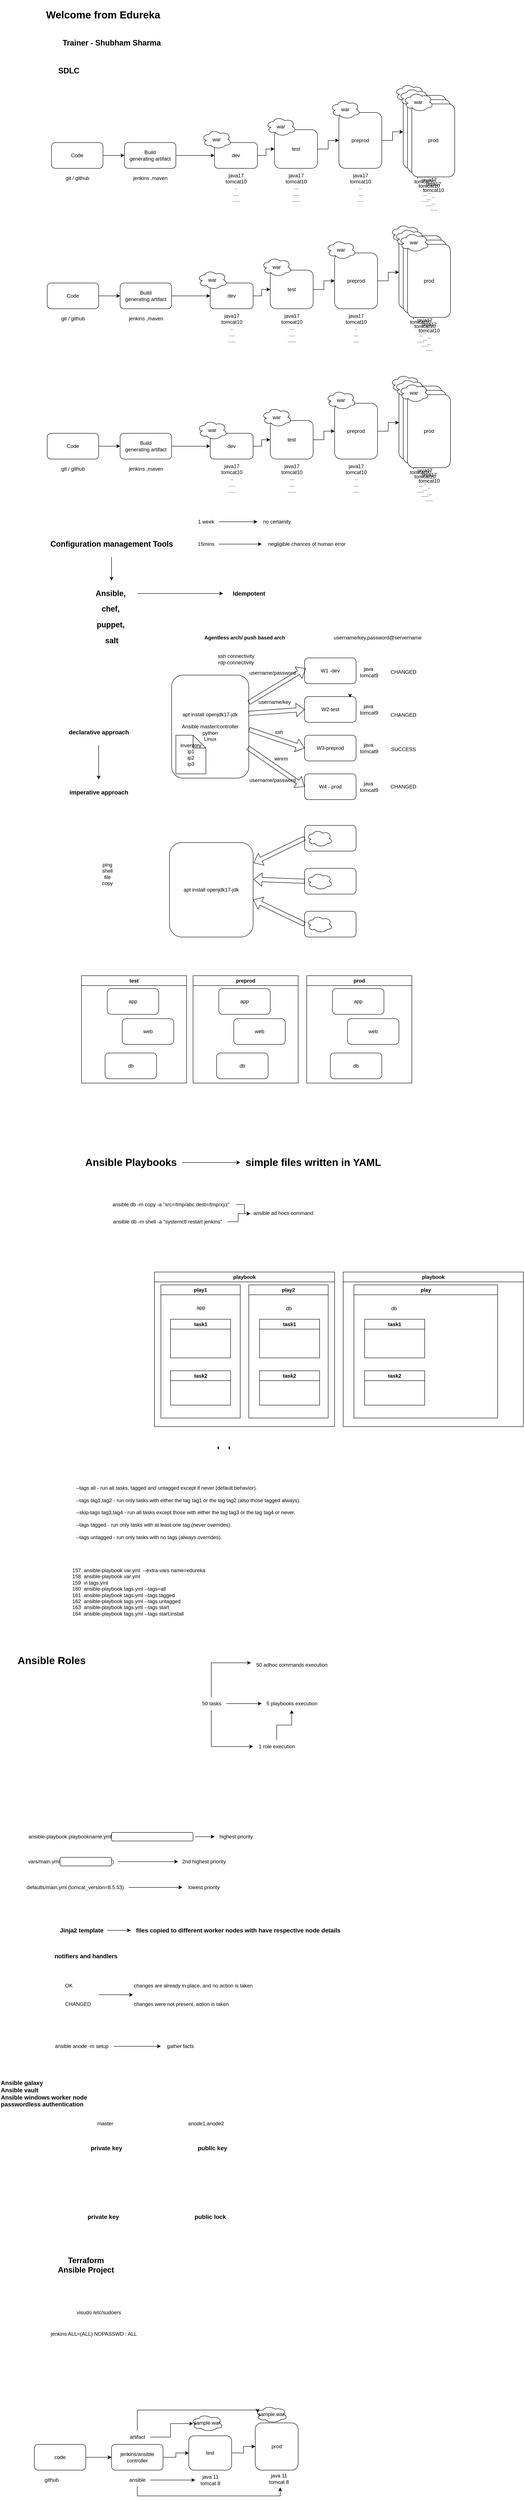 <mxfile version="26.2.13">
  <diagram name="Page-1" id="y9XsOtWs13UTTZJ-zwWK">
    <mxGraphModel dx="1834" dy="452" grid="1" gridSize="10" guides="1" tooltips="1" connect="1" arrows="1" fold="1" page="1" pageScale="1" pageWidth="827" pageHeight="1169" math="0" shadow="0">
      <root>
        <mxCell id="0" />
        <mxCell id="1" parent="0" />
        <mxCell id="G6ZIMP-GL_UlYlGvZ7Le-1" value="&lt;h1&gt;Welcome from Edureka&lt;/h1&gt;" style="text;html=1;align=center;verticalAlign=middle;resizable=0;points=[];autosize=1;strokeColor=none;fillColor=none;" parent="1" vertex="1">
          <mxGeometry x="-45" y="118" width="290" height="70" as="geometry" />
        </mxCell>
        <mxCell id="G6ZIMP-GL_UlYlGvZ7Le-2" value="&lt;h2&gt;Trainer - Shubham Sharma&lt;/h2&gt;" style="text;html=1;align=center;verticalAlign=middle;resizable=0;points=[];autosize=1;strokeColor=none;fillColor=none;" parent="1" vertex="1">
          <mxGeometry x="-5" y="188" width="250" height="60" as="geometry" />
        </mxCell>
        <mxCell id="G6ZIMP-GL_UlYlGvZ7Le-7" value="" style="edgeStyle=orthogonalEdgeStyle;rounded=0;orthogonalLoop=1;jettySize=auto;html=1;" parent="1" source="G6ZIMP-GL_UlYlGvZ7Le-3" target="G6ZIMP-GL_UlYlGvZ7Le-6" edge="1">
          <mxGeometry relative="1" as="geometry" />
        </mxCell>
        <mxCell id="G6ZIMP-GL_UlYlGvZ7Le-3" value="Code" style="rounded=1;whiteSpace=wrap;html=1;" parent="1" vertex="1">
          <mxGeometry x="-20" y="450" width="120" height="60" as="geometry" />
        </mxCell>
        <mxCell id="G6ZIMP-GL_UlYlGvZ7Le-4" value="&lt;h2&gt;SDLC&lt;/h2&gt;" style="text;html=1;align=center;verticalAlign=middle;resizable=0;points=[];autosize=1;strokeColor=none;fillColor=none;" parent="1" vertex="1">
          <mxGeometry x="-15" y="253" width="70" height="60" as="geometry" />
        </mxCell>
        <mxCell id="G6ZIMP-GL_UlYlGvZ7Le-5" value="git / github" style="text;html=1;align=center;verticalAlign=middle;resizable=0;points=[];autosize=1;strokeColor=none;fillColor=none;" parent="1" vertex="1">
          <mxGeometry y="518" width="80" height="30" as="geometry" />
        </mxCell>
        <mxCell id="G6ZIMP-GL_UlYlGvZ7Le-10" value="" style="edgeStyle=orthogonalEdgeStyle;rounded=0;orthogonalLoop=1;jettySize=auto;html=1;" parent="1" source="G6ZIMP-GL_UlYlGvZ7Le-6" target="G6ZIMP-GL_UlYlGvZ7Le-9" edge="1">
          <mxGeometry relative="1" as="geometry" />
        </mxCell>
        <mxCell id="G6ZIMP-GL_UlYlGvZ7Le-6" value="Build&lt;div&gt;generating artifact&lt;/div&gt;" style="rounded=1;whiteSpace=wrap;html=1;" parent="1" vertex="1">
          <mxGeometry x="150" y="450" width="120" height="60" as="geometry" />
        </mxCell>
        <mxCell id="G6ZIMP-GL_UlYlGvZ7Le-8" value="jenkins ,maven" style="text;html=1;align=center;verticalAlign=middle;resizable=0;points=[];autosize=1;strokeColor=none;fillColor=none;" parent="1" vertex="1">
          <mxGeometry x="160" y="518" width="100" height="30" as="geometry" />
        </mxCell>
        <mxCell id="G6ZIMP-GL_UlYlGvZ7Le-12" value="" style="edgeStyle=orthogonalEdgeStyle;rounded=0;orthogonalLoop=1;jettySize=auto;html=1;" parent="1" source="G6ZIMP-GL_UlYlGvZ7Le-9" target="G6ZIMP-GL_UlYlGvZ7Le-11" edge="1">
          <mxGeometry relative="1" as="geometry" />
        </mxCell>
        <mxCell id="G6ZIMP-GL_UlYlGvZ7Le-9" value="dev" style="rounded=1;whiteSpace=wrap;html=1;" parent="1" vertex="1">
          <mxGeometry x="360" y="450" width="100" height="60" as="geometry" />
        </mxCell>
        <mxCell id="G6ZIMP-GL_UlYlGvZ7Le-14" value="" style="edgeStyle=orthogonalEdgeStyle;rounded=0;orthogonalLoop=1;jettySize=auto;html=1;" parent="1" source="G6ZIMP-GL_UlYlGvZ7Le-11" target="G6ZIMP-GL_UlYlGvZ7Le-13" edge="1">
          <mxGeometry relative="1" as="geometry" />
        </mxCell>
        <mxCell id="G6ZIMP-GL_UlYlGvZ7Le-11" value="test" style="rounded=1;whiteSpace=wrap;html=1;" parent="1" vertex="1">
          <mxGeometry x="500" y="420" width="100" height="90" as="geometry" />
        </mxCell>
        <mxCell id="G6ZIMP-GL_UlYlGvZ7Le-16" value="" style="edgeStyle=orthogonalEdgeStyle;rounded=0;orthogonalLoop=1;jettySize=auto;html=1;" parent="1" source="G6ZIMP-GL_UlYlGvZ7Le-13" target="G6ZIMP-GL_UlYlGvZ7Le-15" edge="1">
          <mxGeometry relative="1" as="geometry" />
        </mxCell>
        <mxCell id="G6ZIMP-GL_UlYlGvZ7Le-13" value="preprod" style="rounded=1;whiteSpace=wrap;html=1;" parent="1" vertex="1">
          <mxGeometry x="650" y="380" width="100" height="130" as="geometry" />
        </mxCell>
        <mxCell id="G6ZIMP-GL_UlYlGvZ7Le-15" value="prod" style="rounded=1;whiteSpace=wrap;html=1;" parent="1" vertex="1">
          <mxGeometry x="800" y="340" width="100" height="170" as="geometry" />
        </mxCell>
        <mxCell id="G6ZIMP-GL_UlYlGvZ7Le-17" value="war" style="ellipse;shape=cloud;whiteSpace=wrap;html=1;" parent="1" vertex="1">
          <mxGeometry x="330" y="420" width="70" height="45" as="geometry" />
        </mxCell>
        <mxCell id="G6ZIMP-GL_UlYlGvZ7Le-18" value="war" style="ellipse;shape=cloud;whiteSpace=wrap;html=1;" parent="1" vertex="1">
          <mxGeometry x="480" y="390" width="70" height="45" as="geometry" />
        </mxCell>
        <mxCell id="G6ZIMP-GL_UlYlGvZ7Le-19" value="war" style="ellipse;shape=cloud;whiteSpace=wrap;html=1;" parent="1" vertex="1">
          <mxGeometry x="630" y="350" width="70" height="45" as="geometry" />
        </mxCell>
        <mxCell id="G6ZIMP-GL_UlYlGvZ7Le-20" value="war" style="ellipse;shape=cloud;whiteSpace=wrap;html=1;" parent="1" vertex="1">
          <mxGeometry x="780" y="313" width="70" height="45" as="geometry" />
        </mxCell>
        <mxCell id="G6ZIMP-GL_UlYlGvZ7Le-21" value="&lt;div&gt;java17&lt;/div&gt;tomcat10&lt;div&gt;..&lt;/div&gt;&lt;div&gt;....&lt;/div&gt;&lt;div&gt;.....&lt;/div&gt;" style="text;html=1;align=center;verticalAlign=middle;resizable=0;points=[];autosize=1;strokeColor=none;fillColor=none;" parent="1" vertex="1">
          <mxGeometry x="375" y="510" width="70" height="90" as="geometry" />
        </mxCell>
        <mxCell id="G6ZIMP-GL_UlYlGvZ7Le-22" value="&lt;div&gt;java17&lt;/div&gt;tomcat10&lt;div&gt;...&lt;/div&gt;&lt;div&gt;....&lt;/div&gt;&lt;div&gt;......&lt;/div&gt;" style="text;html=1;align=center;verticalAlign=middle;resizable=0;points=[];autosize=1;strokeColor=none;fillColor=none;" parent="1" vertex="1">
          <mxGeometry x="515" y="510" width="70" height="90" as="geometry" />
        </mxCell>
        <mxCell id="G6ZIMP-GL_UlYlGvZ7Le-23" value="java17&lt;div&gt;tomcat10&lt;/div&gt;&lt;div&gt;..&lt;/div&gt;&lt;div&gt;...&lt;/div&gt;&lt;div&gt;....&lt;/div&gt;" style="text;html=1;align=center;verticalAlign=middle;resizable=0;points=[];autosize=1;strokeColor=none;fillColor=none;" parent="1" vertex="1">
          <mxGeometry x="665" y="510" width="70" height="90" as="geometry" />
        </mxCell>
        <mxCell id="G6ZIMP-GL_UlYlGvZ7Le-26" value="java17&lt;div&gt;tomcat10&lt;/div&gt;&lt;div&gt;..&lt;/div&gt;&lt;div&gt;...&lt;/div&gt;&lt;div&gt;.....&lt;/div&gt;" style="text;html=1;align=center;verticalAlign=middle;resizable=0;points=[];autosize=1;strokeColor=none;fillColor=none;" parent="1" vertex="1">
          <mxGeometry x="815" y="510" width="70" height="90" as="geometry" />
        </mxCell>
        <mxCell id="G6ZIMP-GL_UlYlGvZ7Le-27" value="prod" style="rounded=1;whiteSpace=wrap;html=1;" parent="1" vertex="1">
          <mxGeometry x="810" y="350" width="100" height="170" as="geometry" />
        </mxCell>
        <mxCell id="G6ZIMP-GL_UlYlGvZ7Le-28" value="war" style="ellipse;shape=cloud;whiteSpace=wrap;html=1;" parent="1" vertex="1">
          <mxGeometry x="790" y="323" width="70" height="45" as="geometry" />
        </mxCell>
        <mxCell id="G6ZIMP-GL_UlYlGvZ7Le-29" value="java17&lt;div&gt;tomcat10&lt;/div&gt;&lt;div&gt;..&lt;/div&gt;&lt;div&gt;...&lt;/div&gt;&lt;div&gt;.....&lt;/div&gt;" style="text;html=1;align=center;verticalAlign=middle;resizable=0;points=[];autosize=1;strokeColor=none;fillColor=none;" parent="1" vertex="1">
          <mxGeometry x="825" y="520" width="70" height="90" as="geometry" />
        </mxCell>
        <mxCell id="G6ZIMP-GL_UlYlGvZ7Le-30" value="prod" style="rounded=1;whiteSpace=wrap;html=1;" parent="1" vertex="1">
          <mxGeometry x="820" y="360" width="100" height="170" as="geometry" />
        </mxCell>
        <mxCell id="G6ZIMP-GL_UlYlGvZ7Le-31" value="war" style="ellipse;shape=cloud;whiteSpace=wrap;html=1;" parent="1" vertex="1">
          <mxGeometry x="800" y="333" width="70" height="45" as="geometry" />
        </mxCell>
        <mxCell id="G6ZIMP-GL_UlYlGvZ7Le-32" value="java17&lt;div&gt;tomcat10&lt;/div&gt;&lt;div&gt;..&lt;/div&gt;&lt;div&gt;...&lt;/div&gt;&lt;div&gt;.....&lt;/div&gt;" style="text;html=1;align=center;verticalAlign=middle;resizable=0;points=[];autosize=1;strokeColor=none;fillColor=none;" parent="1" vertex="1">
          <mxGeometry x="835" y="530" width="70" height="90" as="geometry" />
        </mxCell>
        <mxCell id="G6ZIMP-GL_UlYlGvZ7Le-36" value="" style="edgeStyle=orthogonalEdgeStyle;rounded=0;orthogonalLoop=1;jettySize=auto;html=1;" parent="1" source="G6ZIMP-GL_UlYlGvZ7Le-37" target="G6ZIMP-GL_UlYlGvZ7Le-40" edge="1">
          <mxGeometry relative="1" as="geometry" />
        </mxCell>
        <mxCell id="G6ZIMP-GL_UlYlGvZ7Le-37" value="Code" style="rounded=1;whiteSpace=wrap;html=1;" parent="1" vertex="1">
          <mxGeometry x="-30" y="777" width="120" height="60" as="geometry" />
        </mxCell>
        <mxCell id="G6ZIMP-GL_UlYlGvZ7Le-38" value="git / github" style="text;html=1;align=center;verticalAlign=middle;resizable=0;points=[];autosize=1;strokeColor=none;fillColor=none;" parent="1" vertex="1">
          <mxGeometry x="-10" y="845" width="80" height="30" as="geometry" />
        </mxCell>
        <mxCell id="G6ZIMP-GL_UlYlGvZ7Le-39" value="" style="edgeStyle=orthogonalEdgeStyle;rounded=0;orthogonalLoop=1;jettySize=auto;html=1;" parent="1" source="G6ZIMP-GL_UlYlGvZ7Le-40" target="G6ZIMP-GL_UlYlGvZ7Le-43" edge="1">
          <mxGeometry relative="1" as="geometry" />
        </mxCell>
        <mxCell id="G6ZIMP-GL_UlYlGvZ7Le-40" value="Build&lt;div&gt;generating artifact&lt;/div&gt;" style="rounded=1;whiteSpace=wrap;html=1;" parent="1" vertex="1">
          <mxGeometry x="140" y="777" width="120" height="60" as="geometry" />
        </mxCell>
        <mxCell id="G6ZIMP-GL_UlYlGvZ7Le-41" value="jenkins ,maven" style="text;html=1;align=center;verticalAlign=middle;resizable=0;points=[];autosize=1;strokeColor=none;fillColor=none;" parent="1" vertex="1">
          <mxGeometry x="150" y="845" width="100" height="30" as="geometry" />
        </mxCell>
        <mxCell id="G6ZIMP-GL_UlYlGvZ7Le-42" value="" style="edgeStyle=orthogonalEdgeStyle;rounded=0;orthogonalLoop=1;jettySize=auto;html=1;" parent="1" source="G6ZIMP-GL_UlYlGvZ7Le-43" target="G6ZIMP-GL_UlYlGvZ7Le-45" edge="1">
          <mxGeometry relative="1" as="geometry" />
        </mxCell>
        <mxCell id="G6ZIMP-GL_UlYlGvZ7Le-43" value="dev" style="rounded=1;whiteSpace=wrap;html=1;" parent="1" vertex="1">
          <mxGeometry x="350" y="777" width="100" height="60" as="geometry" />
        </mxCell>
        <mxCell id="G6ZIMP-GL_UlYlGvZ7Le-44" value="" style="edgeStyle=orthogonalEdgeStyle;rounded=0;orthogonalLoop=1;jettySize=auto;html=1;" parent="1" source="G6ZIMP-GL_UlYlGvZ7Le-45" target="G6ZIMP-GL_UlYlGvZ7Le-47" edge="1">
          <mxGeometry relative="1" as="geometry" />
        </mxCell>
        <mxCell id="G6ZIMP-GL_UlYlGvZ7Le-45" value="test" style="rounded=1;whiteSpace=wrap;html=1;" parent="1" vertex="1">
          <mxGeometry x="490" y="747" width="100" height="90" as="geometry" />
        </mxCell>
        <mxCell id="G6ZIMP-GL_UlYlGvZ7Le-46" value="" style="edgeStyle=orthogonalEdgeStyle;rounded=0;orthogonalLoop=1;jettySize=auto;html=1;" parent="1" source="G6ZIMP-GL_UlYlGvZ7Le-47" target="G6ZIMP-GL_UlYlGvZ7Le-48" edge="1">
          <mxGeometry relative="1" as="geometry" />
        </mxCell>
        <mxCell id="G6ZIMP-GL_UlYlGvZ7Le-47" value="preprod" style="rounded=1;whiteSpace=wrap;html=1;" parent="1" vertex="1">
          <mxGeometry x="640" y="707" width="100" height="130" as="geometry" />
        </mxCell>
        <mxCell id="G6ZIMP-GL_UlYlGvZ7Le-48" value="prod" style="rounded=1;whiteSpace=wrap;html=1;" parent="1" vertex="1">
          <mxGeometry x="790" y="667" width="100" height="170" as="geometry" />
        </mxCell>
        <mxCell id="G6ZIMP-GL_UlYlGvZ7Le-49" value="war" style="ellipse;shape=cloud;whiteSpace=wrap;html=1;" parent="1" vertex="1">
          <mxGeometry x="320" y="747" width="70" height="45" as="geometry" />
        </mxCell>
        <mxCell id="G6ZIMP-GL_UlYlGvZ7Le-50" value="war" style="ellipse;shape=cloud;whiteSpace=wrap;html=1;" parent="1" vertex="1">
          <mxGeometry x="470" y="717" width="70" height="45" as="geometry" />
        </mxCell>
        <mxCell id="G6ZIMP-GL_UlYlGvZ7Le-51" value="war" style="ellipse;shape=cloud;whiteSpace=wrap;html=1;" parent="1" vertex="1">
          <mxGeometry x="620" y="677" width="70" height="45" as="geometry" />
        </mxCell>
        <mxCell id="G6ZIMP-GL_UlYlGvZ7Le-52" value="war" style="ellipse;shape=cloud;whiteSpace=wrap;html=1;" parent="1" vertex="1">
          <mxGeometry x="770" y="640" width="70" height="45" as="geometry" />
        </mxCell>
        <mxCell id="G6ZIMP-GL_UlYlGvZ7Le-53" value="&lt;div&gt;java17&lt;/div&gt;tomcat10&lt;div&gt;..&lt;/div&gt;&lt;div&gt;....&lt;/div&gt;&lt;div&gt;.....&lt;/div&gt;" style="text;html=1;align=center;verticalAlign=middle;resizable=0;points=[];autosize=1;strokeColor=none;fillColor=none;" parent="1" vertex="1">
          <mxGeometry x="365" y="837" width="70" height="90" as="geometry" />
        </mxCell>
        <mxCell id="G6ZIMP-GL_UlYlGvZ7Le-54" value="&lt;div&gt;java17&lt;/div&gt;tomcat10&lt;div&gt;...&lt;/div&gt;&lt;div&gt;....&lt;/div&gt;&lt;div&gt;......&lt;/div&gt;" style="text;html=1;align=center;verticalAlign=middle;resizable=0;points=[];autosize=1;strokeColor=none;fillColor=none;" parent="1" vertex="1">
          <mxGeometry x="505" y="837" width="70" height="90" as="geometry" />
        </mxCell>
        <mxCell id="G6ZIMP-GL_UlYlGvZ7Le-55" value="java17&lt;div&gt;tomcat10&lt;/div&gt;&lt;div&gt;..&lt;/div&gt;&lt;div&gt;...&lt;/div&gt;&lt;div&gt;....&lt;/div&gt;" style="text;html=1;align=center;verticalAlign=middle;resizable=0;points=[];autosize=1;strokeColor=none;fillColor=none;" parent="1" vertex="1">
          <mxGeometry x="655" y="837" width="70" height="90" as="geometry" />
        </mxCell>
        <mxCell id="G6ZIMP-GL_UlYlGvZ7Le-56" value="java17&lt;div&gt;tomcat10&lt;/div&gt;&lt;div&gt;..&lt;/div&gt;&lt;div&gt;...&lt;/div&gt;&lt;div&gt;.....&lt;/div&gt;" style="text;html=1;align=center;verticalAlign=middle;resizable=0;points=[];autosize=1;strokeColor=none;fillColor=none;" parent="1" vertex="1">
          <mxGeometry x="805" y="837" width="70" height="90" as="geometry" />
        </mxCell>
        <mxCell id="G6ZIMP-GL_UlYlGvZ7Le-57" value="prod" style="rounded=1;whiteSpace=wrap;html=1;" parent="1" vertex="1">
          <mxGeometry x="800" y="677" width="100" height="170" as="geometry" />
        </mxCell>
        <mxCell id="G6ZIMP-GL_UlYlGvZ7Le-58" value="war" style="ellipse;shape=cloud;whiteSpace=wrap;html=1;" parent="1" vertex="1">
          <mxGeometry x="780" y="650" width="70" height="45" as="geometry" />
        </mxCell>
        <mxCell id="G6ZIMP-GL_UlYlGvZ7Le-59" value="java17&lt;div&gt;tomcat10&lt;/div&gt;&lt;div&gt;..&lt;/div&gt;&lt;div&gt;...&lt;/div&gt;&lt;div&gt;.....&lt;/div&gt;" style="text;html=1;align=center;verticalAlign=middle;resizable=0;points=[];autosize=1;strokeColor=none;fillColor=none;" parent="1" vertex="1">
          <mxGeometry x="815" y="847" width="70" height="90" as="geometry" />
        </mxCell>
        <mxCell id="G6ZIMP-GL_UlYlGvZ7Le-60" value="prod" style="rounded=1;whiteSpace=wrap;html=1;" parent="1" vertex="1">
          <mxGeometry x="810" y="687" width="100" height="170" as="geometry" />
        </mxCell>
        <mxCell id="G6ZIMP-GL_UlYlGvZ7Le-61" value="war" style="ellipse;shape=cloud;whiteSpace=wrap;html=1;" parent="1" vertex="1">
          <mxGeometry x="790" y="660" width="70" height="45" as="geometry" />
        </mxCell>
        <mxCell id="G6ZIMP-GL_UlYlGvZ7Le-62" value="java17&lt;div&gt;tomcat10&lt;/div&gt;&lt;div&gt;..&lt;/div&gt;&lt;div&gt;...&lt;/div&gt;&lt;div&gt;.....&lt;/div&gt;" style="text;html=1;align=center;verticalAlign=middle;resizable=0;points=[];autosize=1;strokeColor=none;fillColor=none;" parent="1" vertex="1">
          <mxGeometry x="825" y="857" width="70" height="90" as="geometry" />
        </mxCell>
        <mxCell id="G6ZIMP-GL_UlYlGvZ7Le-63" value="" style="edgeStyle=orthogonalEdgeStyle;rounded=0;orthogonalLoop=1;jettySize=auto;html=1;" parent="1" source="G6ZIMP-GL_UlYlGvZ7Le-64" target="G6ZIMP-GL_UlYlGvZ7Le-67" edge="1">
          <mxGeometry relative="1" as="geometry" />
        </mxCell>
        <mxCell id="G6ZIMP-GL_UlYlGvZ7Le-64" value="Code" style="rounded=1;whiteSpace=wrap;html=1;" parent="1" vertex="1">
          <mxGeometry x="-30" y="1127" width="120" height="60" as="geometry" />
        </mxCell>
        <mxCell id="G6ZIMP-GL_UlYlGvZ7Le-65" value="git / github" style="text;html=1;align=center;verticalAlign=middle;resizable=0;points=[];autosize=1;strokeColor=none;fillColor=none;" parent="1" vertex="1">
          <mxGeometry x="-10" y="1195" width="80" height="30" as="geometry" />
        </mxCell>
        <mxCell id="G6ZIMP-GL_UlYlGvZ7Le-66" value="" style="edgeStyle=orthogonalEdgeStyle;rounded=0;orthogonalLoop=1;jettySize=auto;html=1;" parent="1" source="G6ZIMP-GL_UlYlGvZ7Le-67" target="G6ZIMP-GL_UlYlGvZ7Le-70" edge="1">
          <mxGeometry relative="1" as="geometry" />
        </mxCell>
        <mxCell id="G6ZIMP-GL_UlYlGvZ7Le-67" value="Build&lt;div&gt;generating artifact&lt;/div&gt;" style="rounded=1;whiteSpace=wrap;html=1;" parent="1" vertex="1">
          <mxGeometry x="140" y="1127" width="120" height="60" as="geometry" />
        </mxCell>
        <mxCell id="G6ZIMP-GL_UlYlGvZ7Le-68" value="jenkins ,maven" style="text;html=1;align=center;verticalAlign=middle;resizable=0;points=[];autosize=1;strokeColor=none;fillColor=none;" parent="1" vertex="1">
          <mxGeometry x="150" y="1195" width="100" height="30" as="geometry" />
        </mxCell>
        <mxCell id="G6ZIMP-GL_UlYlGvZ7Le-69" value="" style="edgeStyle=orthogonalEdgeStyle;rounded=0;orthogonalLoop=1;jettySize=auto;html=1;" parent="1" source="G6ZIMP-GL_UlYlGvZ7Le-70" target="G6ZIMP-GL_UlYlGvZ7Le-72" edge="1">
          <mxGeometry relative="1" as="geometry" />
        </mxCell>
        <mxCell id="G6ZIMP-GL_UlYlGvZ7Le-70" value="dev" style="rounded=1;whiteSpace=wrap;html=1;" parent="1" vertex="1">
          <mxGeometry x="350" y="1127" width="100" height="60" as="geometry" />
        </mxCell>
        <mxCell id="G6ZIMP-GL_UlYlGvZ7Le-71" value="" style="edgeStyle=orthogonalEdgeStyle;rounded=0;orthogonalLoop=1;jettySize=auto;html=1;" parent="1" source="G6ZIMP-GL_UlYlGvZ7Le-72" target="G6ZIMP-GL_UlYlGvZ7Le-74" edge="1">
          <mxGeometry relative="1" as="geometry" />
        </mxCell>
        <mxCell id="G6ZIMP-GL_UlYlGvZ7Le-72" value="test" style="rounded=1;whiteSpace=wrap;html=1;" parent="1" vertex="1">
          <mxGeometry x="490" y="1097" width="100" height="90" as="geometry" />
        </mxCell>
        <mxCell id="G6ZIMP-GL_UlYlGvZ7Le-73" value="" style="edgeStyle=orthogonalEdgeStyle;rounded=0;orthogonalLoop=1;jettySize=auto;html=1;" parent="1" source="G6ZIMP-GL_UlYlGvZ7Le-74" target="G6ZIMP-GL_UlYlGvZ7Le-75" edge="1">
          <mxGeometry relative="1" as="geometry" />
        </mxCell>
        <mxCell id="G6ZIMP-GL_UlYlGvZ7Le-74" value="preprod" style="rounded=1;whiteSpace=wrap;html=1;" parent="1" vertex="1">
          <mxGeometry x="640" y="1057" width="100" height="130" as="geometry" />
        </mxCell>
        <mxCell id="G6ZIMP-GL_UlYlGvZ7Le-75" value="prod" style="rounded=1;whiteSpace=wrap;html=1;" parent="1" vertex="1">
          <mxGeometry x="790" y="1017" width="100" height="170" as="geometry" />
        </mxCell>
        <mxCell id="G6ZIMP-GL_UlYlGvZ7Le-76" value="war" style="ellipse;shape=cloud;whiteSpace=wrap;html=1;" parent="1" vertex="1">
          <mxGeometry x="320" y="1097" width="70" height="45" as="geometry" />
        </mxCell>
        <mxCell id="G6ZIMP-GL_UlYlGvZ7Le-77" value="war" style="ellipse;shape=cloud;whiteSpace=wrap;html=1;" parent="1" vertex="1">
          <mxGeometry x="470" y="1067" width="70" height="45" as="geometry" />
        </mxCell>
        <mxCell id="G6ZIMP-GL_UlYlGvZ7Le-78" value="war" style="ellipse;shape=cloud;whiteSpace=wrap;html=1;" parent="1" vertex="1">
          <mxGeometry x="620" y="1027" width="70" height="45" as="geometry" />
        </mxCell>
        <mxCell id="G6ZIMP-GL_UlYlGvZ7Le-79" value="war" style="ellipse;shape=cloud;whiteSpace=wrap;html=1;" parent="1" vertex="1">
          <mxGeometry x="770" y="990" width="70" height="45" as="geometry" />
        </mxCell>
        <mxCell id="G6ZIMP-GL_UlYlGvZ7Le-80" value="&lt;div&gt;java17&lt;/div&gt;tomcat10&lt;div&gt;..&lt;/div&gt;&lt;div&gt;....&lt;/div&gt;&lt;div&gt;.....&lt;/div&gt;" style="text;html=1;align=center;verticalAlign=middle;resizable=0;points=[];autosize=1;strokeColor=none;fillColor=none;" parent="1" vertex="1">
          <mxGeometry x="365" y="1187" width="70" height="90" as="geometry" />
        </mxCell>
        <mxCell id="G6ZIMP-GL_UlYlGvZ7Le-81" value="&lt;div&gt;java17&lt;/div&gt;tomcat10&lt;div&gt;...&lt;/div&gt;&lt;div&gt;....&lt;/div&gt;&lt;div&gt;......&lt;/div&gt;" style="text;html=1;align=center;verticalAlign=middle;resizable=0;points=[];autosize=1;strokeColor=none;fillColor=none;" parent="1" vertex="1">
          <mxGeometry x="505" y="1187" width="70" height="90" as="geometry" />
        </mxCell>
        <mxCell id="G6ZIMP-GL_UlYlGvZ7Le-82" value="java17&lt;div&gt;tomcat10&lt;/div&gt;&lt;div&gt;..&lt;/div&gt;&lt;div&gt;...&lt;/div&gt;&lt;div&gt;....&lt;/div&gt;" style="text;html=1;align=center;verticalAlign=middle;resizable=0;points=[];autosize=1;strokeColor=none;fillColor=none;" parent="1" vertex="1">
          <mxGeometry x="655" y="1187" width="70" height="90" as="geometry" />
        </mxCell>
        <mxCell id="G6ZIMP-GL_UlYlGvZ7Le-83" value="java17&lt;div&gt;tomcat10&lt;/div&gt;&lt;div&gt;..&lt;/div&gt;&lt;div&gt;...&lt;/div&gt;&lt;div&gt;.....&lt;/div&gt;" style="text;html=1;align=center;verticalAlign=middle;resizable=0;points=[];autosize=1;strokeColor=none;fillColor=none;" parent="1" vertex="1">
          <mxGeometry x="805" y="1187" width="70" height="90" as="geometry" />
        </mxCell>
        <mxCell id="G6ZIMP-GL_UlYlGvZ7Le-84" value="prod" style="rounded=1;whiteSpace=wrap;html=1;" parent="1" vertex="1">
          <mxGeometry x="800" y="1027" width="100" height="170" as="geometry" />
        </mxCell>
        <mxCell id="G6ZIMP-GL_UlYlGvZ7Le-85" value="war" style="ellipse;shape=cloud;whiteSpace=wrap;html=1;" parent="1" vertex="1">
          <mxGeometry x="780" y="1000" width="70" height="45" as="geometry" />
        </mxCell>
        <mxCell id="G6ZIMP-GL_UlYlGvZ7Le-86" value="java17&lt;div&gt;tomcat10&lt;/div&gt;&lt;div&gt;..&lt;/div&gt;&lt;div&gt;...&lt;/div&gt;&lt;div&gt;.....&lt;/div&gt;" style="text;html=1;align=center;verticalAlign=middle;resizable=0;points=[];autosize=1;strokeColor=none;fillColor=none;" parent="1" vertex="1">
          <mxGeometry x="815" y="1197" width="70" height="90" as="geometry" />
        </mxCell>
        <mxCell id="G6ZIMP-GL_UlYlGvZ7Le-87" value="prod" style="rounded=1;whiteSpace=wrap;html=1;" parent="1" vertex="1">
          <mxGeometry x="810" y="1037" width="100" height="170" as="geometry" />
        </mxCell>
        <mxCell id="G6ZIMP-GL_UlYlGvZ7Le-88" value="war" style="ellipse;shape=cloud;whiteSpace=wrap;html=1;" parent="1" vertex="1">
          <mxGeometry x="790" y="1010" width="70" height="45" as="geometry" />
        </mxCell>
        <mxCell id="G6ZIMP-GL_UlYlGvZ7Le-89" value="java17&lt;div&gt;tomcat10&lt;/div&gt;&lt;div&gt;..&lt;/div&gt;&lt;div&gt;...&lt;/div&gt;&lt;div&gt;.....&lt;/div&gt;" style="text;html=1;align=center;verticalAlign=middle;resizable=0;points=[];autosize=1;strokeColor=none;fillColor=none;" parent="1" vertex="1">
          <mxGeometry x="825" y="1207" width="70" height="90" as="geometry" />
        </mxCell>
        <mxCell id="G6ZIMP-GL_UlYlGvZ7Le-92" value="" style="edgeStyle=orthogonalEdgeStyle;rounded=0;orthogonalLoop=1;jettySize=auto;html=1;" parent="1" source="G6ZIMP-GL_UlYlGvZ7Le-90" target="G6ZIMP-GL_UlYlGvZ7Le-91" edge="1">
          <mxGeometry relative="1" as="geometry" />
        </mxCell>
        <mxCell id="G6ZIMP-GL_UlYlGvZ7Le-90" value="1 week" style="text;html=1;align=center;verticalAlign=middle;resizable=0;points=[];autosize=1;strokeColor=none;fillColor=none;" parent="1" vertex="1">
          <mxGeometry x="310" y="1318" width="60" height="30" as="geometry" />
        </mxCell>
        <mxCell id="G6ZIMP-GL_UlYlGvZ7Le-91" value="no certainity" style="text;html=1;align=center;verticalAlign=middle;resizable=0;points=[];autosize=1;strokeColor=none;fillColor=none;" parent="1" vertex="1">
          <mxGeometry x="460" y="1318" width="90" height="30" as="geometry" />
        </mxCell>
        <mxCell id="G6ZIMP-GL_UlYlGvZ7Le-95" style="edgeStyle=orthogonalEdgeStyle;rounded=0;orthogonalLoop=1;jettySize=auto;html=1;" parent="1" source="G6ZIMP-GL_UlYlGvZ7Le-93" edge="1">
          <mxGeometry relative="1" as="geometry">
            <mxPoint x="470" y="1385" as="targetPoint" />
          </mxGeometry>
        </mxCell>
        <mxCell id="G6ZIMP-GL_UlYlGvZ7Le-93" value="15mins" style="text;html=1;align=center;verticalAlign=middle;resizable=0;points=[];autosize=1;strokeColor=none;fillColor=none;" parent="1" vertex="1">
          <mxGeometry x="310" y="1370" width="60" height="30" as="geometry" />
        </mxCell>
        <mxCell id="G6ZIMP-GL_UlYlGvZ7Le-96" value="negligible chances of human error" style="text;html=1;align=center;verticalAlign=middle;resizable=0;points=[];autosize=1;strokeColor=none;fillColor=none;" parent="1" vertex="1">
          <mxGeometry x="475" y="1370" width="200" height="30" as="geometry" />
        </mxCell>
        <mxCell id="G6ZIMP-GL_UlYlGvZ7Le-99" value="" style="edgeStyle=orthogonalEdgeStyle;rounded=0;orthogonalLoop=1;jettySize=auto;html=1;" parent="1" source="G6ZIMP-GL_UlYlGvZ7Le-97" target="G6ZIMP-GL_UlYlGvZ7Le-98" edge="1">
          <mxGeometry relative="1" as="geometry" />
        </mxCell>
        <mxCell id="G6ZIMP-GL_UlYlGvZ7Le-97" value="&lt;h2&gt;Configuration management Tools&lt;/h2&gt;" style="text;html=1;align=center;verticalAlign=middle;resizable=0;points=[];autosize=1;strokeColor=none;fillColor=none;" parent="1" vertex="1">
          <mxGeometry x="-35" y="1355" width="310" height="60" as="geometry" />
        </mxCell>
        <mxCell id="G6ZIMP-GL_UlYlGvZ7Le-98" value="&lt;h2&gt;Ansible,&amp;nbsp;&lt;/h2&gt;&lt;h2&gt;chef,&amp;nbsp;&lt;/h2&gt;&lt;h2&gt;puppet,&amp;nbsp;&lt;/h2&gt;&lt;h2&gt;salt&lt;/h2&gt;" style="text;html=1;align=center;verticalAlign=middle;resizable=0;points=[];autosize=1;strokeColor=none;fillColor=none;" parent="1" vertex="1">
          <mxGeometry x="70" y="1470" width="100" height="170" as="geometry" />
        </mxCell>
        <mxCell id="G6ZIMP-GL_UlYlGvZ7Le-100" value="&lt;div&gt;apt install openjdk17-jdk&lt;/div&gt;&lt;div&gt;&lt;br&gt;&lt;/div&gt;Ansible master/controller&lt;div&gt;python&lt;/div&gt;&lt;div&gt;Linux&lt;/div&gt;" style="rounded=1;whiteSpace=wrap;html=1;" parent="1" vertex="1">
          <mxGeometry x="260" y="1690" width="180" height="240" as="geometry" />
        </mxCell>
        <mxCell id="G6ZIMP-GL_UlYlGvZ7Le-101" value="W1 -dev" style="rounded=1;whiteSpace=wrap;html=1;" parent="1" vertex="1">
          <mxGeometry x="570" y="1650" width="120" height="60" as="geometry" />
        </mxCell>
        <mxCell id="G6ZIMP-GL_UlYlGvZ7Le-102" value="W2-test" style="rounded=1;whiteSpace=wrap;html=1;" parent="1" vertex="1">
          <mxGeometry x="570" y="1740" width="120" height="60" as="geometry" />
        </mxCell>
        <mxCell id="G6ZIMP-GL_UlYlGvZ7Le-103" value="W3-preprod" style="rounded=1;whiteSpace=wrap;html=1;" parent="1" vertex="1">
          <mxGeometry x="570" y="1830" width="120" height="60" as="geometry" />
        </mxCell>
        <mxCell id="G6ZIMP-GL_UlYlGvZ7Le-104" value="W4 - prod" style="rounded=1;whiteSpace=wrap;html=1;" parent="1" vertex="1">
          <mxGeometry x="570" y="1920" width="120" height="60" as="geometry" />
        </mxCell>
        <mxCell id="G6ZIMP-GL_UlYlGvZ7Le-105" value="" style="shape=flexArrow;endArrow=classic;html=1;rounded=0;entryX=0.023;entryY=0.407;entryDx=0;entryDy=0;entryPerimeter=0;" parent="1" target="G6ZIMP-GL_UlYlGvZ7Le-101" edge="1">
          <mxGeometry width="50" height="50" relative="1" as="geometry">
            <mxPoint x="440" y="1754" as="sourcePoint" />
            <mxPoint x="490" y="1704" as="targetPoint" />
          </mxGeometry>
        </mxCell>
        <mxCell id="G6ZIMP-GL_UlYlGvZ7Le-106" value="" style="shape=flexArrow;endArrow=classic;html=1;rounded=0;entryX=0;entryY=0.5;entryDx=0;entryDy=0;exitX=0.996;exitY=0.372;exitDx=0;exitDy=0;exitPerimeter=0;" parent="1" source="G6ZIMP-GL_UlYlGvZ7Le-100" target="G6ZIMP-GL_UlYlGvZ7Le-102" edge="1">
          <mxGeometry width="50" height="50" relative="1" as="geometry">
            <mxPoint x="450" y="1764" as="sourcePoint" />
            <mxPoint x="583" y="1684" as="targetPoint" />
          </mxGeometry>
        </mxCell>
        <mxCell id="G6ZIMP-GL_UlYlGvZ7Le-107" value="" style="shape=flexArrow;endArrow=classic;html=1;rounded=0;entryX=0;entryY=0.5;entryDx=0;entryDy=0;exitX=1.004;exitY=0.528;exitDx=0;exitDy=0;exitPerimeter=0;" parent="1" source="G6ZIMP-GL_UlYlGvZ7Le-100" target="G6ZIMP-GL_UlYlGvZ7Le-103" edge="1">
          <mxGeometry width="50" height="50" relative="1" as="geometry">
            <mxPoint x="449" y="1789" as="sourcePoint" />
            <mxPoint x="580" y="1780" as="targetPoint" />
          </mxGeometry>
        </mxCell>
        <mxCell id="G6ZIMP-GL_UlYlGvZ7Le-108" value="" style="shape=flexArrow;endArrow=classic;html=1;rounded=0;entryX=0;entryY=0.5;entryDx=0;entryDy=0;exitX=0.987;exitY=0.705;exitDx=0;exitDy=0;exitPerimeter=0;" parent="1" source="G6ZIMP-GL_UlYlGvZ7Le-100" target="G6ZIMP-GL_UlYlGvZ7Le-104" edge="1">
          <mxGeometry width="50" height="50" relative="1" as="geometry">
            <mxPoint x="451" y="1827" as="sourcePoint" />
            <mxPoint x="580" y="1870" as="targetPoint" />
          </mxGeometry>
        </mxCell>
        <mxCell id="G6ZIMP-GL_UlYlGvZ7Le-109" value="&lt;h4&gt;Agentless arch/ push based arch&lt;/h4&gt;" style="text;html=1;align=center;verticalAlign=middle;resizable=0;points=[];autosize=1;strokeColor=none;fillColor=none;" parent="1" vertex="1">
          <mxGeometry x="325" y="1573" width="210" height="60" as="geometry" />
        </mxCell>
        <mxCell id="G6ZIMP-GL_UlYlGvZ7Le-114" value="username/password" style="text;html=1;align=center;verticalAlign=middle;resizable=0;points=[];autosize=1;strokeColor=none;fillColor=none;" parent="1" vertex="1">
          <mxGeometry x="430" y="1670" width="130" height="30" as="geometry" />
        </mxCell>
        <mxCell id="G6ZIMP-GL_UlYlGvZ7Le-115" value="username/key,password@servername" style="text;html=1;align=center;verticalAlign=middle;resizable=0;points=[];autosize=1;strokeColor=none;fillColor=none;" parent="1" vertex="1">
          <mxGeometry x="625" y="1588" width="230" height="30" as="geometry" />
        </mxCell>
        <mxCell id="G6ZIMP-GL_UlYlGvZ7Le-116" value="ssh connectivity&lt;div&gt;rdp connectivity&lt;/div&gt;" style="text;html=1;align=center;verticalAlign=middle;resizable=0;points=[];autosize=1;strokeColor=none;fillColor=none;" parent="1" vertex="1">
          <mxGeometry x="355" y="1633" width="110" height="40" as="geometry" />
        </mxCell>
        <mxCell id="G6ZIMP-GL_UlYlGvZ7Le-117" value="username/key" style="text;html=1;align=center;verticalAlign=middle;resizable=0;points=[];autosize=1;strokeColor=none;fillColor=none;" parent="1" vertex="1">
          <mxGeometry x="450" y="1738" width="100" height="30" as="geometry" />
        </mxCell>
        <mxCell id="G6ZIMP-GL_UlYlGvZ7Le-118" value="apt install openjdk17-jdk" style="rounded=1;whiteSpace=wrap;html=1;" parent="1" vertex="1">
          <mxGeometry x="255" y="2080" width="195" height="220" as="geometry" />
        </mxCell>
        <mxCell id="G6ZIMP-GL_UlYlGvZ7Le-119" value="" style="rounded=1;whiteSpace=wrap;html=1;" parent="1" vertex="1">
          <mxGeometry x="570" y="2040" width="120" height="60" as="geometry" />
        </mxCell>
        <mxCell id="G6ZIMP-GL_UlYlGvZ7Le-120" value="" style="rounded=1;whiteSpace=wrap;html=1;" parent="1" vertex="1">
          <mxGeometry x="570" y="2140" width="120" height="60" as="geometry" />
        </mxCell>
        <mxCell id="G6ZIMP-GL_UlYlGvZ7Le-121" value="" style="rounded=1;whiteSpace=wrap;html=1;" parent="1" vertex="1">
          <mxGeometry x="570" y="2240" width="120" height="60" as="geometry" />
        </mxCell>
        <mxCell id="G6ZIMP-GL_UlYlGvZ7Le-122" value="" style="ellipse;shape=cloud;whiteSpace=wrap;html=1;" parent="1" vertex="1">
          <mxGeometry x="575" y="2050" width="60" height="40" as="geometry" />
        </mxCell>
        <mxCell id="G6ZIMP-GL_UlYlGvZ7Le-123" value="" style="ellipse;shape=cloud;whiteSpace=wrap;html=1;" parent="1" vertex="1">
          <mxGeometry x="575" y="2150" width="60" height="40" as="geometry" />
        </mxCell>
        <mxCell id="G6ZIMP-GL_UlYlGvZ7Le-124" value="" style="ellipse;shape=cloud;whiteSpace=wrap;html=1;" parent="1" vertex="1">
          <mxGeometry x="575" y="2250" width="60" height="40" as="geometry" />
        </mxCell>
        <mxCell id="G6ZIMP-GL_UlYlGvZ7Le-125" value="" style="shape=flexArrow;endArrow=classic;html=1;rounded=0;exitX=0;exitY=0.5;exitDx=0;exitDy=0;entryX=1.006;entryY=0.215;entryDx=0;entryDy=0;entryPerimeter=0;" parent="1" source="G6ZIMP-GL_UlYlGvZ7Le-119" target="G6ZIMP-GL_UlYlGvZ7Le-118" edge="1">
          <mxGeometry width="50" height="50" relative="1" as="geometry">
            <mxPoint x="450" y="2140" as="sourcePoint" />
            <mxPoint x="500" y="2090" as="targetPoint" />
          </mxGeometry>
        </mxCell>
        <mxCell id="G6ZIMP-GL_UlYlGvZ7Le-126" value="" style="shape=flexArrow;endArrow=classic;html=1;rounded=0;exitX=0;exitY=0.5;exitDx=0;exitDy=0;entryX=1.006;entryY=0.389;entryDx=0;entryDy=0;entryPerimeter=0;" parent="1" source="G6ZIMP-GL_UlYlGvZ7Le-120" target="G6ZIMP-GL_UlYlGvZ7Le-118" edge="1">
          <mxGeometry width="50" height="50" relative="1" as="geometry">
            <mxPoint x="580" y="2080" as="sourcePoint" />
            <mxPoint x="461" y="2137" as="targetPoint" />
          </mxGeometry>
        </mxCell>
        <mxCell id="G6ZIMP-GL_UlYlGvZ7Le-127" value="" style="shape=flexArrow;endArrow=classic;html=1;rounded=0;exitX=0;exitY=0.5;exitDx=0;exitDy=0;entryX=1.002;entryY=0.604;entryDx=0;entryDy=0;entryPerimeter=0;" parent="1" source="G6ZIMP-GL_UlYlGvZ7Le-121" target="G6ZIMP-GL_UlYlGvZ7Le-118" edge="1">
          <mxGeometry width="50" height="50" relative="1" as="geometry">
            <mxPoint x="580" y="2180" as="sourcePoint" />
            <mxPoint x="461" y="2176" as="targetPoint" />
          </mxGeometry>
        </mxCell>
        <mxCell id="G6ZIMP-GL_UlYlGvZ7Le-128" value="inventory&lt;div&gt;ip1&lt;/div&gt;&lt;div&gt;ip2&lt;/div&gt;&lt;div&gt;ip3&lt;/div&gt;" style="shape=note;whiteSpace=wrap;html=1;backgroundOutline=1;darkOpacity=0.05;" parent="1" vertex="1">
          <mxGeometry x="270" y="1830" width="70" height="90" as="geometry" />
        </mxCell>
        <mxCell id="G6ZIMP-GL_UlYlGvZ7Le-131" value="java&amp;nbsp;&lt;div&gt;tomcat9&lt;/div&gt;" style="text;html=1;align=center;verticalAlign=middle;resizable=0;points=[];autosize=1;strokeColor=none;fillColor=none;" parent="1" vertex="1">
          <mxGeometry x="685" y="1663" width="70" height="40" as="geometry" />
        </mxCell>
        <mxCell id="G6ZIMP-GL_UlYlGvZ7Le-132" value="java&amp;nbsp;&lt;div&gt;tomcat9&lt;/div&gt;" style="text;html=1;align=center;verticalAlign=middle;resizable=0;points=[];autosize=1;strokeColor=none;fillColor=none;" parent="1" vertex="1">
          <mxGeometry x="685" y="1750" width="70" height="40" as="geometry" />
        </mxCell>
        <mxCell id="G6ZIMP-GL_UlYlGvZ7Le-133" value="java&amp;nbsp;&lt;div&gt;tomcat9&lt;/div&gt;" style="text;html=1;align=center;verticalAlign=middle;resizable=0;points=[];autosize=1;strokeColor=none;fillColor=none;" parent="1" vertex="1">
          <mxGeometry x="685" y="1840" width="70" height="40" as="geometry" />
        </mxCell>
        <mxCell id="G6ZIMP-GL_UlYlGvZ7Le-134" value="java&amp;nbsp;&lt;div&gt;tomcat9&lt;/div&gt;" style="text;html=1;align=center;verticalAlign=middle;resizable=0;points=[];autosize=1;strokeColor=none;fillColor=none;" parent="1" vertex="1">
          <mxGeometry x="685" y="1930" width="70" height="40" as="geometry" />
        </mxCell>
        <mxCell id="G6ZIMP-GL_UlYlGvZ7Le-137" value="" style="edgeStyle=orthogonalEdgeStyle;rounded=0;orthogonalLoop=1;jettySize=auto;html=1;" parent="1" source="G6ZIMP-GL_UlYlGvZ7Le-135" target="G6ZIMP-GL_UlYlGvZ7Le-136" edge="1">
          <mxGeometry relative="1" as="geometry" />
        </mxCell>
        <mxCell id="G6ZIMP-GL_UlYlGvZ7Le-135" value="&lt;h3&gt;declarative approach&lt;/h3&gt;" style="text;html=1;align=center;verticalAlign=middle;resizable=0;points=[];autosize=1;strokeColor=none;fillColor=none;" parent="1" vertex="1">
          <mxGeometry x="10" y="1793" width="160" height="60" as="geometry" />
        </mxCell>
        <mxCell id="G6ZIMP-GL_UlYlGvZ7Le-136" value="&lt;h3&gt;imperative approach&lt;/h3&gt;" style="text;html=1;align=center;verticalAlign=middle;resizable=0;points=[];autosize=1;strokeColor=none;fillColor=none;" parent="1" vertex="1">
          <mxGeometry x="10" y="1933" width="160" height="60" as="geometry" />
        </mxCell>
        <mxCell id="G6ZIMP-GL_UlYlGvZ7Le-138" value="" style="endArrow=classic;html=1;rounded=0;" parent="1" edge="1">
          <mxGeometry width="50" height="50" relative="1" as="geometry">
            <mxPoint x="180" y="1500" as="sourcePoint" />
            <mxPoint x="380" y="1500" as="targetPoint" />
          </mxGeometry>
        </mxCell>
        <mxCell id="G6ZIMP-GL_UlYlGvZ7Le-139" value="&lt;h3&gt;Idempotent&lt;/h3&gt;" style="text;html=1;align=center;verticalAlign=middle;resizable=0;points=[];autosize=1;strokeColor=none;fillColor=none;" parent="1" vertex="1">
          <mxGeometry x="390" y="1470" width="100" height="60" as="geometry" />
        </mxCell>
        <mxCell id="G6ZIMP-GL_UlYlGvZ7Le-140" value="CHANGED" style="text;html=1;align=center;verticalAlign=middle;resizable=0;points=[];autosize=1;strokeColor=none;fillColor=none;" parent="1" vertex="1">
          <mxGeometry x="760" y="1668" width="80" height="30" as="geometry" />
        </mxCell>
        <mxCell id="G6ZIMP-GL_UlYlGvZ7Le-141" value="CHANGED" style="text;html=1;align=center;verticalAlign=middle;resizable=0;points=[];autosize=1;strokeColor=none;fillColor=none;" parent="1" vertex="1">
          <mxGeometry x="760" y="1768" width="80" height="30" as="geometry" />
        </mxCell>
        <mxCell id="G6ZIMP-GL_UlYlGvZ7Le-143" value="CHANGED" style="text;html=1;align=center;verticalAlign=middle;resizable=0;points=[];autosize=1;strokeColor=none;fillColor=none;" parent="1" vertex="1">
          <mxGeometry x="760" y="1935" width="80" height="30" as="geometry" />
        </mxCell>
        <mxCell id="G6ZIMP-GL_UlYlGvZ7Le-144" value="SUCCESS" style="text;html=1;align=center;verticalAlign=middle;resizable=0;points=[];autosize=1;strokeColor=none;fillColor=none;" parent="1" vertex="1">
          <mxGeometry x="760" y="1848" width="80" height="30" as="geometry" />
        </mxCell>
        <mxCell id="G6ZIMP-GL_UlYlGvZ7Le-145" value="ping&lt;div&gt;shell&lt;/div&gt;&lt;div&gt;file&lt;/div&gt;&lt;div&gt;copy&lt;/div&gt;" style="text;html=1;align=center;verticalAlign=middle;resizable=0;points=[];autosize=1;strokeColor=none;fillColor=none;" parent="1" vertex="1">
          <mxGeometry x="85" y="2118" width="50" height="70" as="geometry" />
        </mxCell>
        <mxCell id="G6ZIMP-GL_UlYlGvZ7Le-146" style="edgeStyle=orthogonalEdgeStyle;rounded=0;orthogonalLoop=1;jettySize=auto;html=1;exitX=0.75;exitY=0;exitDx=0;exitDy=0;entryX=0.883;entryY=0.04;entryDx=0;entryDy=0;entryPerimeter=0;" parent="1" source="G6ZIMP-GL_UlYlGvZ7Le-102" target="G6ZIMP-GL_UlYlGvZ7Le-102" edge="1">
          <mxGeometry relative="1" as="geometry" />
        </mxCell>
        <mxCell id="hqhZ0GzVDE0IjQQ8KF3T-5" value="db" style="rounded=1;whiteSpace=wrap;html=1;" parent="1" vertex="1">
          <mxGeometry x="630" y="2570" width="120" height="60" as="geometry" />
        </mxCell>
        <mxCell id="hqhZ0GzVDE0IjQQ8KF3T-6" value="web" style="rounded=1;whiteSpace=wrap;html=1;" parent="1" vertex="1">
          <mxGeometry x="670" y="2490" width="120" height="60" as="geometry" />
        </mxCell>
        <mxCell id="hqhZ0GzVDE0IjQQ8KF3T-7" value="app" style="rounded=1;whiteSpace=wrap;html=1;" parent="1" vertex="1">
          <mxGeometry x="635" y="2420" width="120" height="60" as="geometry" />
        </mxCell>
        <mxCell id="hqhZ0GzVDE0IjQQ8KF3T-8" value="prod" style="swimlane;whiteSpace=wrap;html=1;" parent="1" vertex="1">
          <mxGeometry x="575" y="2390" width="245" height="250" as="geometry" />
        </mxCell>
        <mxCell id="hqhZ0GzVDE0IjQQ8KF3T-9" value="db" style="rounded=1;whiteSpace=wrap;html=1;" parent="1" vertex="1">
          <mxGeometry x="365" y="2570" width="120" height="60" as="geometry" />
        </mxCell>
        <mxCell id="hqhZ0GzVDE0IjQQ8KF3T-10" value="web" style="rounded=1;whiteSpace=wrap;html=1;" parent="1" vertex="1">
          <mxGeometry x="405" y="2490" width="120" height="60" as="geometry" />
        </mxCell>
        <mxCell id="hqhZ0GzVDE0IjQQ8KF3T-11" value="app" style="rounded=1;whiteSpace=wrap;html=1;" parent="1" vertex="1">
          <mxGeometry x="370" y="2420" width="120" height="60" as="geometry" />
        </mxCell>
        <mxCell id="hqhZ0GzVDE0IjQQ8KF3T-12" value="preprod" style="swimlane;whiteSpace=wrap;html=1;" parent="1" vertex="1">
          <mxGeometry x="310" y="2390" width="245" height="250" as="geometry" />
        </mxCell>
        <mxCell id="hqhZ0GzVDE0IjQQ8KF3T-13" value="db" style="rounded=1;whiteSpace=wrap;html=1;" parent="1" vertex="1">
          <mxGeometry x="105" y="2570" width="120" height="60" as="geometry" />
        </mxCell>
        <mxCell id="hqhZ0GzVDE0IjQQ8KF3T-14" value="web" style="rounded=1;whiteSpace=wrap;html=1;" parent="1" vertex="1">
          <mxGeometry x="145" y="2490" width="120" height="60" as="geometry" />
        </mxCell>
        <mxCell id="hqhZ0GzVDE0IjQQ8KF3T-15" value="app" style="rounded=1;whiteSpace=wrap;html=1;" parent="1" vertex="1">
          <mxGeometry x="110" y="2420" width="120" height="60" as="geometry" />
        </mxCell>
        <mxCell id="hqhZ0GzVDE0IjQQ8KF3T-16" value="test" style="swimlane;whiteSpace=wrap;html=1;" parent="1" vertex="1">
          <mxGeometry x="50" y="2390" width="245" height="250" as="geometry" />
        </mxCell>
        <mxCell id="hqhZ0GzVDE0IjQQ8KF3T-24" value="" style="edgeStyle=orthogonalEdgeStyle;rounded=0;orthogonalLoop=1;jettySize=auto;html=1;" parent="1" source="hqhZ0GzVDE0IjQQ8KF3T-17" target="hqhZ0GzVDE0IjQQ8KF3T-23" edge="1">
          <mxGeometry relative="1" as="geometry" />
        </mxCell>
        <mxCell id="hqhZ0GzVDE0IjQQ8KF3T-17" value="&lt;h1&gt;Ansible Playbooks&lt;/h1&gt;" style="text;html=1;align=center;verticalAlign=middle;resizable=0;points=[];autosize=1;strokeColor=none;fillColor=none;" parent="1" vertex="1">
          <mxGeometry x="45" y="2790" width="240" height="70" as="geometry" />
        </mxCell>
        <mxCell id="hqhZ0GzVDE0IjQQ8KF3T-18" value="ansible db -m copy -a &quot;src=/tmp/abc dest=/tmp/xyz&quot;&amp;nbsp;" style="text;html=1;align=center;verticalAlign=middle;resizable=0;points=[];autosize=1;strokeColor=none;fillColor=none;" parent="1" vertex="1">
          <mxGeometry x="110" y="2908" width="300" height="30" as="geometry" />
        </mxCell>
        <mxCell id="hqhZ0GzVDE0IjQQ8KF3T-19" value="ansible db -m shell -a &quot;systemctl restart jenkins&quot;" style="text;html=1;align=center;verticalAlign=middle;resizable=0;points=[];autosize=1;strokeColor=none;fillColor=none;" parent="1" vertex="1">
          <mxGeometry x="110" y="2948" width="280" height="30" as="geometry" />
        </mxCell>
        <mxCell id="hqhZ0GzVDE0IjQQ8KF3T-20" value="ansible ad hocs command" style="text;html=1;align=center;verticalAlign=middle;resizable=0;points=[];autosize=1;strokeColor=none;fillColor=none;" parent="1" vertex="1">
          <mxGeometry x="440" y="2928" width="160" height="30" as="geometry" />
        </mxCell>
        <mxCell id="hqhZ0GzVDE0IjQQ8KF3T-21" style="edgeStyle=orthogonalEdgeStyle;rounded=0;orthogonalLoop=1;jettySize=auto;html=1;entryX=0.023;entryY=0.533;entryDx=0;entryDy=0;entryPerimeter=0;" parent="1" source="hqhZ0GzVDE0IjQQ8KF3T-18" target="hqhZ0GzVDE0IjQQ8KF3T-20" edge="1">
          <mxGeometry relative="1" as="geometry" />
        </mxCell>
        <mxCell id="hqhZ0GzVDE0IjQQ8KF3T-22" style="edgeStyle=orthogonalEdgeStyle;rounded=0;orthogonalLoop=1;jettySize=auto;html=1;entryX=0.023;entryY=0.533;entryDx=0;entryDy=0;entryPerimeter=0;" parent="1" source="hqhZ0GzVDE0IjQQ8KF3T-19" target="hqhZ0GzVDE0IjQQ8KF3T-20" edge="1">
          <mxGeometry relative="1" as="geometry" />
        </mxCell>
        <mxCell id="hqhZ0GzVDE0IjQQ8KF3T-23" value="&lt;h1&gt;simple files written in YAML&lt;/h1&gt;" style="text;html=1;align=center;verticalAlign=middle;resizable=0;points=[];autosize=1;strokeColor=none;fillColor=none;" parent="1" vertex="1">
          <mxGeometry x="420" y="2790" width="340" height="70" as="geometry" />
        </mxCell>
        <mxCell id="hqhZ0GzVDE0IjQQ8KF3T-25" value="playbook" style="swimlane;whiteSpace=wrap;html=1;" parent="1" vertex="1">
          <mxGeometry x="220" y="3080" width="420" height="360" as="geometry" />
        </mxCell>
        <mxCell id="hqhZ0GzVDE0IjQQ8KF3T-26" value="play1" style="swimlane;whiteSpace=wrap;html=1;" parent="hqhZ0GzVDE0IjQQ8KF3T-25" vertex="1">
          <mxGeometry x="15" y="30" width="185" height="310" as="geometry" />
        </mxCell>
        <mxCell id="hqhZ0GzVDE0IjQQ8KF3T-28" value="task1" style="swimlane;whiteSpace=wrap;html=1;" parent="hqhZ0GzVDE0IjQQ8KF3T-26" vertex="1">
          <mxGeometry x="22.5" y="80" width="140" height="90" as="geometry" />
        </mxCell>
        <mxCell id="hqhZ0GzVDE0IjQQ8KF3T-29" value="task2" style="swimlane;whiteSpace=wrap;html=1;" parent="hqhZ0GzVDE0IjQQ8KF3T-26" vertex="1">
          <mxGeometry x="22.5" y="200" width="140" height="80" as="geometry" />
        </mxCell>
        <mxCell id="hqhZ0GzVDE0IjQQ8KF3T-32" value="app" style="text;html=1;align=center;verticalAlign=middle;resizable=0;points=[];autosize=1;strokeColor=none;fillColor=none;" parent="hqhZ0GzVDE0IjQQ8KF3T-26" vertex="1">
          <mxGeometry x="72.5" y="38" width="40" height="30" as="geometry" />
        </mxCell>
        <mxCell id="hqhZ0GzVDE0IjQQ8KF3T-27" value="play2" style="swimlane;whiteSpace=wrap;html=1;" parent="hqhZ0GzVDE0IjQQ8KF3T-25" vertex="1">
          <mxGeometry x="220" y="30" width="185" height="310" as="geometry" />
        </mxCell>
        <mxCell id="hqhZ0GzVDE0IjQQ8KF3T-30" value="task1" style="swimlane;whiteSpace=wrap;html=1;" parent="hqhZ0GzVDE0IjQQ8KF3T-27" vertex="1">
          <mxGeometry x="25" y="80" width="140" height="90" as="geometry" />
        </mxCell>
        <mxCell id="hqhZ0GzVDE0IjQQ8KF3T-31" value="task2" style="swimlane;whiteSpace=wrap;html=1;" parent="hqhZ0GzVDE0IjQQ8KF3T-27" vertex="1">
          <mxGeometry x="25" y="200" width="140" height="80" as="geometry" />
        </mxCell>
        <mxCell id="hqhZ0GzVDE0IjQQ8KF3T-33" value="db" style="text;html=1;align=center;verticalAlign=middle;resizable=0;points=[];autosize=1;strokeColor=none;fillColor=none;" parent="hqhZ0GzVDE0IjQQ8KF3T-27" vertex="1">
          <mxGeometry x="72.5" y="40" width="40" height="30" as="geometry" />
        </mxCell>
        <mxCell id="hqhZ0GzVDE0IjQQ8KF3T-43" value="playbook" style="swimlane;whiteSpace=wrap;html=1;" parent="1" vertex="1">
          <mxGeometry x="660" y="3080" width="420" height="360" as="geometry" />
        </mxCell>
        <mxCell id="hqhZ0GzVDE0IjQQ8KF3T-48" value="play" style="swimlane;whiteSpace=wrap;html=1;" parent="hqhZ0GzVDE0IjQQ8KF3T-43" vertex="1">
          <mxGeometry x="25" y="30" width="335" height="310" as="geometry" />
        </mxCell>
        <mxCell id="hqhZ0GzVDE0IjQQ8KF3T-49" value="task1" style="swimlane;whiteSpace=wrap;html=1;" parent="hqhZ0GzVDE0IjQQ8KF3T-48" vertex="1">
          <mxGeometry x="25" y="80" width="140" height="90" as="geometry" />
        </mxCell>
        <mxCell id="hqhZ0GzVDE0IjQQ8KF3T-50" value="task2" style="swimlane;whiteSpace=wrap;html=1;" parent="hqhZ0GzVDE0IjQQ8KF3T-48" vertex="1">
          <mxGeometry x="25" y="200" width="140" height="80" as="geometry" />
        </mxCell>
        <mxCell id="hqhZ0GzVDE0IjQQ8KF3T-51" value="db" style="text;html=1;align=center;verticalAlign=middle;resizable=0;points=[];autosize=1;strokeColor=none;fillColor=none;" parent="hqhZ0GzVDE0IjQQ8KF3T-48" vertex="1">
          <mxGeometry x="72.5" y="40" width="40" height="30" as="geometry" />
        </mxCell>
        <mxCell id="hqhZ0GzVDE0IjQQ8KF3T-52" value="&lt;h1&gt;&#39;&amp;nbsp; &amp;nbsp;&#39;&amp;nbsp; &amp;nbsp; &amp;nbsp; &amp;nbsp; &amp;nbsp; `&amp;nbsp; `&lt;/h1&gt;" style="text;html=1;align=center;verticalAlign=middle;resizable=0;points=[];autosize=1;strokeColor=none;fillColor=none;" parent="1" vertex="1">
          <mxGeometry x="340" y="3460" width="150" height="70" as="geometry" />
        </mxCell>
        <mxCell id="hqhZ0GzVDE0IjQQ8KF3T-54" value="&lt;div&gt;--tags all - run all tasks, tagged and untagged except if never (default behavior).&lt;/div&gt;&lt;div&gt;&lt;br&gt;&lt;/div&gt;&lt;div&gt;--tags tag1,tag2 - run only tasks with either the tag tag1 or the tag tag2 (also those tagged always).&lt;/div&gt;&lt;div&gt;&lt;br&gt;&lt;/div&gt;&lt;div&gt;--skip-tags tag3,tag4 - run all tasks except those with either the tag tag3 or the tag tag4 or never.&lt;/div&gt;&lt;div&gt;&lt;br&gt;&lt;/div&gt;&lt;div&gt;--tags tagged - run only tasks with at least one tag (never overrides).&lt;/div&gt;&lt;div&gt;&lt;br&gt;&lt;/div&gt;&lt;div&gt;--tags untagged - run only tasks with no tags (always overrides).&lt;/div&gt;" style="text;html=1;align=left;verticalAlign=middle;resizable=0;points=[];autosize=1;strokeColor=none;fillColor=none;" parent="1" vertex="1">
          <mxGeometry x="35" y="3570" width="550" height="140" as="geometry" />
        </mxCell>
        <mxCell id="hqhZ0GzVDE0IjQQ8KF3T-55" value="&lt;div&gt;&amp;nbsp; 157&amp;nbsp; ansible-playbook var.yml&amp;nbsp; --extra-vars name=edureka&lt;/div&gt;&lt;div&gt;&amp;nbsp; 158&amp;nbsp; ansible-playbook var.yml&amp;nbsp;&lt;/div&gt;&lt;div&gt;&amp;nbsp; 159&amp;nbsp; vi tags.yml&lt;/div&gt;&lt;div&gt;&amp;nbsp; 160&amp;nbsp; ansible-playbook tags.yml --tags=all&lt;/div&gt;&lt;div&gt;&amp;nbsp; 161&amp;nbsp; ansible-playbook tags.yml --tags tagged&lt;/div&gt;&lt;div&gt;&amp;nbsp; 162&amp;nbsp; ansible-playbook tags.yml --tags untagged&lt;/div&gt;&lt;div&gt;&amp;nbsp; 163&amp;nbsp; ansible-playbook tags.yml --tags start&lt;/div&gt;&lt;div&gt;&amp;nbsp; 164&amp;nbsp; ansible-playbook tags.yml --tags start,install&lt;/div&gt;" style="text;html=1;align=left;verticalAlign=middle;resizable=0;points=[];autosize=1;strokeColor=none;fillColor=none;" parent="1" vertex="1">
          <mxGeometry x="20" y="3760" width="340" height="130" as="geometry" />
        </mxCell>
        <mxCell id="hqhZ0GzVDE0IjQQ8KF3T-56" value="&lt;h1&gt;Ansible Roles&lt;/h1&gt;" style="text;html=1;align=center;verticalAlign=middle;resizable=0;points=[];autosize=1;strokeColor=none;fillColor=none;" parent="1" vertex="1">
          <mxGeometry x="-110" y="3950" width="180" height="70" as="geometry" />
        </mxCell>
        <mxCell id="hqhZ0GzVDE0IjQQ8KF3T-60" value="" style="edgeStyle=orthogonalEdgeStyle;rounded=0;orthogonalLoop=1;jettySize=auto;html=1;" parent="1" source="hqhZ0GzVDE0IjQQ8KF3T-57" target="hqhZ0GzVDE0IjQQ8KF3T-59" edge="1">
          <mxGeometry relative="1" as="geometry">
            <Array as="points">
              <mxPoint x="352" y="3990" />
            </Array>
          </mxGeometry>
        </mxCell>
        <mxCell id="hqhZ0GzVDE0IjQQ8KF3T-62" value="" style="edgeStyle=orthogonalEdgeStyle;rounded=0;orthogonalLoop=1;jettySize=auto;html=1;" parent="1" source="hqhZ0GzVDE0IjQQ8KF3T-57" target="hqhZ0GzVDE0IjQQ8KF3T-61" edge="1">
          <mxGeometry relative="1" as="geometry">
            <Array as="points">
              <mxPoint x="352" y="4185" />
            </Array>
          </mxGeometry>
        </mxCell>
        <mxCell id="hqhZ0GzVDE0IjQQ8KF3T-64" value="" style="edgeStyle=orthogonalEdgeStyle;rounded=0;orthogonalLoop=1;jettySize=auto;html=1;" parent="1" source="hqhZ0GzVDE0IjQQ8KF3T-57" target="hqhZ0GzVDE0IjQQ8KF3T-63" edge="1">
          <mxGeometry relative="1" as="geometry" />
        </mxCell>
        <mxCell id="hqhZ0GzVDE0IjQQ8KF3T-57" value="50 tasks" style="text;html=1;align=center;verticalAlign=middle;resizable=0;points=[];autosize=1;strokeColor=none;fillColor=none;" parent="1" vertex="1">
          <mxGeometry x="317.5" y="4070" width="70" height="30" as="geometry" />
        </mxCell>
        <mxCell id="hqhZ0GzVDE0IjQQ8KF3T-59" value="50 adhoc commands execution" style="text;html=1;align=center;verticalAlign=middle;resizable=0;points=[];autosize=1;strokeColor=none;fillColor=none;" parent="1" vertex="1">
          <mxGeometry x="445" y="3980" width="190" height="30" as="geometry" />
        </mxCell>
        <mxCell id="hqhZ0GzVDE0IjQQ8KF3T-61" value="1 role execution" style="text;html=1;align=center;verticalAlign=middle;resizable=0;points=[];autosize=1;strokeColor=none;fillColor=none;" parent="1" vertex="1">
          <mxGeometry x="450" y="4170" width="110" height="30" as="geometry" />
        </mxCell>
        <mxCell id="hqhZ0GzVDE0IjQQ8KF3T-63" value="5 playbooks execution" style="text;html=1;align=center;verticalAlign=middle;resizable=0;points=[];autosize=1;strokeColor=none;fillColor=none;" parent="1" vertex="1">
          <mxGeometry x="470" y="4070" width="140" height="30" as="geometry" />
        </mxCell>
        <mxCell id="hqhZ0GzVDE0IjQQ8KF3T-65" style="edgeStyle=orthogonalEdgeStyle;rounded=0;orthogonalLoop=1;jettySize=auto;html=1;entryX=0.5;entryY=1;entryDx=0;entryDy=0;entryPerimeter=0;" parent="1" source="hqhZ0GzVDE0IjQQ8KF3T-61" target="hqhZ0GzVDE0IjQQ8KF3T-63" edge="1">
          <mxGeometry relative="1" as="geometry" />
        </mxCell>
        <mxCell id="hqhZ0GzVDE0IjQQ8KF3T-71" value="" style="edgeStyle=orthogonalEdgeStyle;rounded=0;orthogonalLoop=1;jettySize=auto;html=1;" parent="1" source="hqhZ0GzVDE0IjQQ8KF3T-66" target="hqhZ0GzVDE0IjQQ8KF3T-70" edge="1">
          <mxGeometry relative="1" as="geometry" />
        </mxCell>
        <mxCell id="hqhZ0GzVDE0IjQQ8KF3T-66" value="ansible-playbook playbookname.yml --extra-vars &quot;tomcat-version=9.0.7" style="text;html=1;align=center;verticalAlign=middle;resizable=0;points=[];autosize=1;strokeColor=none;fillColor=none;" parent="1" vertex="1">
          <mxGeometry x="-85" y="4380" width="400" height="30" as="geometry" />
        </mxCell>
        <mxCell id="hqhZ0GzVDE0IjQQ8KF3T-73" value="" style="edgeStyle=orthogonalEdgeStyle;rounded=0;orthogonalLoop=1;jettySize=auto;html=1;" parent="1" source="hqhZ0GzVDE0IjQQ8KF3T-67" target="hqhZ0GzVDE0IjQQ8KF3T-72" edge="1">
          <mxGeometry relative="1" as="geometry" />
        </mxCell>
        <mxCell id="hqhZ0GzVDE0IjQQ8KF3T-67" value="vars/main.yml (tomcat_version=9.0.7)" style="text;html=1;align=center;verticalAlign=middle;resizable=0;points=[];autosize=1;strokeColor=none;fillColor=none;" parent="1" vertex="1">
          <mxGeometry x="-85" y="4438" width="220" height="30" as="geometry" />
        </mxCell>
        <mxCell id="hqhZ0GzVDE0IjQQ8KF3T-75" value="" style="edgeStyle=orthogonalEdgeStyle;rounded=0;orthogonalLoop=1;jettySize=auto;html=1;" parent="1" source="hqhZ0GzVDE0IjQQ8KF3T-69" target="hqhZ0GzVDE0IjQQ8KF3T-74" edge="1">
          <mxGeometry relative="1" as="geometry" />
        </mxCell>
        <mxCell id="hqhZ0GzVDE0IjQQ8KF3T-69" value="defaults/main.yml (tomcat_version=8.5.53)" style="text;html=1;align=center;verticalAlign=middle;resizable=0;points=[];autosize=1;strokeColor=none;fillColor=none;" parent="1" vertex="1">
          <mxGeometry x="-90" y="4498" width="250" height="30" as="geometry" />
        </mxCell>
        <mxCell id="hqhZ0GzVDE0IjQQ8KF3T-70" value="highest priority" style="text;html=1;align=center;verticalAlign=middle;resizable=0;points=[];autosize=1;strokeColor=none;fillColor=none;" parent="1" vertex="1">
          <mxGeometry x="360" y="4380" width="100" height="30" as="geometry" />
        </mxCell>
        <mxCell id="hqhZ0GzVDE0IjQQ8KF3T-72" value="2nd highest priority" style="text;html=1;align=center;verticalAlign=middle;resizable=0;points=[];autosize=1;strokeColor=none;fillColor=none;" parent="1" vertex="1">
          <mxGeometry x="275" y="4438" width="120" height="30" as="geometry" />
        </mxCell>
        <mxCell id="hqhZ0GzVDE0IjQQ8KF3T-74" value="lowest priority" style="text;html=1;align=center;verticalAlign=middle;resizable=0;points=[];autosize=1;strokeColor=none;fillColor=none;" parent="1" vertex="1">
          <mxGeometry x="285" y="4498" width="100" height="30" as="geometry" />
        </mxCell>
        <mxCell id="hqhZ0GzVDE0IjQQ8KF3T-76" value="" style="rounded=1;whiteSpace=wrap;html=1;" parent="1" vertex="1">
          <mxGeometry x="120" y="4385" width="190" height="20" as="geometry" />
        </mxCell>
        <mxCell id="hqhZ0GzVDE0IjQQ8KF3T-77" value="" style="rounded=1;whiteSpace=wrap;html=1;" parent="1" vertex="1">
          <mxGeometry y="4443" width="120" height="20" as="geometry" />
        </mxCell>
        <mxCell id="hqhZ0GzVDE0IjQQ8KF3T-80" value="" style="edgeStyle=orthogonalEdgeStyle;rounded=0;orthogonalLoop=1;jettySize=auto;html=1;" parent="1" source="hqhZ0GzVDE0IjQQ8KF3T-78" target="hqhZ0GzVDE0IjQQ8KF3T-79" edge="1">
          <mxGeometry relative="1" as="geometry" />
        </mxCell>
        <mxCell id="hqhZ0GzVDE0IjQQ8KF3T-78" value="&lt;h3&gt;Jinja2 template&lt;/h3&gt;" style="text;html=1;align=center;verticalAlign=middle;resizable=0;points=[];autosize=1;strokeColor=none;fillColor=none;" parent="1" vertex="1">
          <mxGeometry x="-10" y="4583" width="120" height="60" as="geometry" />
        </mxCell>
        <mxCell id="hqhZ0GzVDE0IjQQ8KF3T-79" value="&lt;h3&gt;files copied to different worker nodes with have respective node details&lt;/h3&gt;" style="text;html=1;align=center;verticalAlign=middle;resizable=0;points=[];autosize=1;strokeColor=none;fillColor=none;" parent="1" vertex="1">
          <mxGeometry x="165" y="4583" width="500" height="60" as="geometry" />
        </mxCell>
        <mxCell id="hqhZ0GzVDE0IjQQ8KF3T-81" value="&lt;h3&gt;notifiers and handlers&lt;/h3&gt;" style="text;html=1;align=center;verticalAlign=middle;resizable=0;points=[];autosize=1;strokeColor=none;fillColor=none;" parent="1" vertex="1">
          <mxGeometry x="-25" y="4643" width="170" height="60" as="geometry" />
        </mxCell>
        <mxCell id="hqhZ0GzVDE0IjQQ8KF3T-84" value="" style="edgeStyle=orthogonalEdgeStyle;rounded=0;orthogonalLoop=1;jettySize=auto;html=1;" parent="1" source="hqhZ0GzVDE0IjQQ8KF3T-82" target="hqhZ0GzVDE0IjQQ8KF3T-83" edge="1">
          <mxGeometry relative="1" as="geometry" />
        </mxCell>
        <mxCell id="hqhZ0GzVDE0IjQQ8KF3T-82" value="OK&lt;div&gt;&lt;br&gt;&lt;/div&gt;&lt;div&gt;&lt;br&gt;&lt;/div&gt;&lt;div&gt;CHANGED&lt;/div&gt;" style="text;html=1;align=left;verticalAlign=middle;resizable=0;points=[];autosize=1;strokeColor=none;fillColor=none;" parent="1" vertex="1">
          <mxGeometry x="10" y="4728" width="80" height="70" as="geometry" />
        </mxCell>
        <mxCell id="hqhZ0GzVDE0IjQQ8KF3T-83" value="changes are already in place, and no action is taken&lt;div&gt;&lt;br&gt;&lt;/div&gt;&lt;div&gt;&lt;br&gt;&lt;/div&gt;&lt;div&gt;changes were not present, action is taken&lt;/div&gt;" style="text;html=1;align=left;verticalAlign=middle;resizable=0;points=[];autosize=1;strokeColor=none;fillColor=none;" parent="1" vertex="1">
          <mxGeometry x="170" y="4728" width="300" height="70" as="geometry" />
        </mxCell>
        <mxCell id="hqhZ0GzVDE0IjQQ8KF3T-87" value="" style="edgeStyle=orthogonalEdgeStyle;rounded=0;orthogonalLoop=1;jettySize=auto;html=1;" parent="1" source="hqhZ0GzVDE0IjQQ8KF3T-85" target="hqhZ0GzVDE0IjQQ8KF3T-86" edge="1">
          <mxGeometry relative="1" as="geometry" />
        </mxCell>
        <mxCell id="hqhZ0GzVDE0IjQQ8KF3T-85" value="ansible anode -m setup" style="text;html=1;align=center;verticalAlign=middle;resizable=0;points=[];autosize=1;strokeColor=none;fillColor=none;" parent="1" vertex="1">
          <mxGeometry x="-25" y="4868" width="150" height="30" as="geometry" />
        </mxCell>
        <mxCell id="hqhZ0GzVDE0IjQQ8KF3T-86" value="gather facts" style="text;html=1;align=center;verticalAlign=middle;resizable=0;points=[];autosize=1;strokeColor=none;fillColor=none;" parent="1" vertex="1">
          <mxGeometry x="235" y="4868" width="90" height="30" as="geometry" />
        </mxCell>
        <mxCell id="hqhZ0GzVDE0IjQQ8KF3T-88" value="&lt;h3&gt;Ansible galaxy&lt;br&gt;Ansible vault&lt;br&gt;Ansible windows worker node&lt;br&gt;passwordless authentication&lt;/h3&gt;" style="text;html=1;align=left;verticalAlign=middle;resizable=0;points=[];autosize=1;strokeColor=none;fillColor=none;" parent="1" vertex="1">
          <mxGeometry x="-140" y="4938" width="220" height="110" as="geometry" />
        </mxCell>
        <mxCell id="hqhZ0GzVDE0IjQQ8KF3T-89" value="&lt;h3&gt;private key&lt;span style=&quot;white-space: pre;&quot;&gt;&#x9;&lt;/span&gt;&lt;span style=&quot;white-space: pre;&quot;&gt;&#x9;&lt;span style=&quot;white-space: pre;&quot;&gt;&#x9;&lt;/span&gt;&lt;/span&gt;&lt;span style=&quot;white-space: pre;&quot;&gt;&#x9;&lt;/span&gt;&lt;span style=&quot;white-space: pre;&quot;&gt;&#x9;&lt;/span&gt;&lt;span style=&quot;white-space: pre;&quot;&gt;&#x9;&lt;/span&gt;public key&lt;/h3&gt;" style="text;html=1;align=center;verticalAlign=middle;resizable=0;points=[];autosize=1;strokeColor=none;fillColor=none;" parent="1" vertex="1">
          <mxGeometry x="60" y="5090" width="340" height="60" as="geometry" />
        </mxCell>
        <mxCell id="hqhZ0GzVDE0IjQQ8KF3T-90" value="&lt;h3&gt;private key&lt;span style=&quot;white-space: pre;&quot;&gt;&#x9;&lt;/span&gt;&lt;span style=&quot;white-space: pre;&quot;&gt;&#x9;&lt;span style=&quot;white-space: pre;&quot;&gt;&#x9;&lt;/span&gt;&lt;/span&gt;&lt;span style=&quot;white-space: pre;&quot;&gt;&#x9;&lt;/span&gt;&lt;span style=&quot;white-space: pre;&quot;&gt;&#x9;&lt;/span&gt;&lt;span style=&quot;white-space: pre;&quot;&gt;&#x9;&lt;/span&gt;public lock&lt;/h3&gt;" style="text;html=1;align=center;verticalAlign=middle;resizable=0;points=[];autosize=1;strokeColor=none;fillColor=none;" parent="1" vertex="1">
          <mxGeometry x="50" y="5250" width="350" height="60" as="geometry" />
        </mxCell>
        <mxCell id="hqhZ0GzVDE0IjQQ8KF3T-91" value="master" style="text;html=1;align=center;verticalAlign=middle;resizable=0;points=[];autosize=1;strokeColor=none;fillColor=none;" parent="1" vertex="1">
          <mxGeometry x="75" y="5048" width="60" height="30" as="geometry" />
        </mxCell>
        <mxCell id="hqhZ0GzVDE0IjQQ8KF3T-92" value="anode1,anode2" style="text;html=1;align=center;verticalAlign=middle;resizable=0;points=[];autosize=1;strokeColor=none;fillColor=none;" parent="1" vertex="1">
          <mxGeometry x="285" y="5048" width="110" height="30" as="geometry" />
        </mxCell>
        <mxCell id="hqhZ0GzVDE0IjQQ8KF3T-93" value="ssh" style="text;html=1;align=center;verticalAlign=middle;resizable=0;points=[];autosize=1;strokeColor=none;fillColor=none;" parent="1" vertex="1">
          <mxGeometry x="490" y="1808" width="40" height="30" as="geometry" />
        </mxCell>
        <mxCell id="hqhZ0GzVDE0IjQQ8KF3T-94" value="winrm" style="text;html=1;align=center;verticalAlign=middle;resizable=0;points=[];autosize=1;strokeColor=none;fillColor=none;" parent="1" vertex="1">
          <mxGeometry x="485" y="1870" width="60" height="30" as="geometry" />
        </mxCell>
        <mxCell id="hqhZ0GzVDE0IjQQ8KF3T-96" value="username/password" style="text;html=1;align=center;verticalAlign=middle;resizable=0;points=[];autosize=1;strokeColor=none;fillColor=none;" parent="1" vertex="1">
          <mxGeometry x="430" y="1920" width="130" height="30" as="geometry" />
        </mxCell>
        <mxCell id="hqhZ0GzVDE0IjQQ8KF3T-97" value="&lt;h2&gt;Terraform&lt;br&gt;Ansible Project&lt;/h2&gt;" style="text;html=1;align=center;verticalAlign=middle;resizable=0;points=[];autosize=1;strokeColor=none;fillColor=none;" parent="1" vertex="1">
          <mxGeometry x="-15" y="5348" width="150" height="90" as="geometry" />
        </mxCell>
        <mxCell id="EQ4Up4BdgAxrS8HBnR_s-2" value="visudo /etc/sudoers" style="text;html=1;align=center;verticalAlign=middle;resizable=0;points=[];autosize=1;strokeColor=none;fillColor=none;" vertex="1" parent="1">
          <mxGeometry x="25" y="5488" width="130" height="30" as="geometry" />
        </mxCell>
        <mxCell id="EQ4Up4BdgAxrS8HBnR_s-3" value="jenkins ALL=(ALL) NOPASSWD : ALL&amp;nbsp;" style="text;html=1;align=center;verticalAlign=middle;resizable=0;points=[];autosize=1;strokeColor=none;fillColor=none;" vertex="1" parent="1">
          <mxGeometry x="-35" y="5538" width="230" height="30" as="geometry" />
        </mxCell>
        <mxCell id="EQ4Up4BdgAxrS8HBnR_s-7" value="" style="edgeStyle=orthogonalEdgeStyle;rounded=0;orthogonalLoop=1;jettySize=auto;html=1;" edge="1" parent="1" source="EQ4Up4BdgAxrS8HBnR_s-4" target="EQ4Up4BdgAxrS8HBnR_s-6">
          <mxGeometry relative="1" as="geometry" />
        </mxCell>
        <mxCell id="EQ4Up4BdgAxrS8HBnR_s-4" value="code" style="rounded=1;whiteSpace=wrap;html=1;" vertex="1" parent="1">
          <mxGeometry x="-60" y="5810" width="120" height="60" as="geometry" />
        </mxCell>
        <mxCell id="EQ4Up4BdgAxrS8HBnR_s-5" value="github" style="text;html=1;align=center;verticalAlign=middle;resizable=0;points=[];autosize=1;strokeColor=none;fillColor=none;" vertex="1" parent="1">
          <mxGeometry x="-50" y="5878" width="60" height="30" as="geometry" />
        </mxCell>
        <mxCell id="EQ4Up4BdgAxrS8HBnR_s-9" value="" style="edgeStyle=orthogonalEdgeStyle;rounded=0;orthogonalLoop=1;jettySize=auto;html=1;" edge="1" parent="1" source="EQ4Up4BdgAxrS8HBnR_s-6" target="EQ4Up4BdgAxrS8HBnR_s-8">
          <mxGeometry relative="1" as="geometry" />
        </mxCell>
        <mxCell id="EQ4Up4BdgAxrS8HBnR_s-6" value="jenkins/ansible controller" style="rounded=1;whiteSpace=wrap;html=1;" vertex="1" parent="1">
          <mxGeometry x="120" y="5810" width="120" height="60" as="geometry" />
        </mxCell>
        <mxCell id="EQ4Up4BdgAxrS8HBnR_s-11" value="" style="edgeStyle=orthogonalEdgeStyle;rounded=0;orthogonalLoop=1;jettySize=auto;html=1;" edge="1" parent="1" source="EQ4Up4BdgAxrS8HBnR_s-8" target="EQ4Up4BdgAxrS8HBnR_s-10">
          <mxGeometry relative="1" as="geometry" />
        </mxCell>
        <mxCell id="EQ4Up4BdgAxrS8HBnR_s-8" value="test" style="rounded=1;whiteSpace=wrap;html=1;" vertex="1" parent="1">
          <mxGeometry x="300" y="5790" width="100" height="80" as="geometry" />
        </mxCell>
        <mxCell id="EQ4Up4BdgAxrS8HBnR_s-10" value="prod" style="rounded=1;whiteSpace=wrap;html=1;" vertex="1" parent="1">
          <mxGeometry x="455" y="5760" width="100" height="110" as="geometry" />
        </mxCell>
        <mxCell id="EQ4Up4BdgAxrS8HBnR_s-12" value="java 11&lt;div&gt;tomcat 8&lt;/div&gt;" style="text;html=1;align=center;verticalAlign=middle;resizable=0;points=[];autosize=1;strokeColor=none;fillColor=none;" vertex="1" parent="1">
          <mxGeometry x="315" y="5873" width="70" height="40" as="geometry" />
        </mxCell>
        <mxCell id="EQ4Up4BdgAxrS8HBnR_s-13" value="java 11&lt;div&gt;tomcat 8&lt;/div&gt;" style="text;html=1;align=center;verticalAlign=middle;resizable=0;points=[];autosize=1;strokeColor=none;fillColor=none;" vertex="1" parent="1">
          <mxGeometry x="475" y="5870" width="70" height="40" as="geometry" />
        </mxCell>
        <mxCell id="EQ4Up4BdgAxrS8HBnR_s-15" style="edgeStyle=orthogonalEdgeStyle;rounded=0;orthogonalLoop=1;jettySize=auto;html=1;" edge="1" parent="1" source="EQ4Up4BdgAxrS8HBnR_s-14" target="EQ4Up4BdgAxrS8HBnR_s-12">
          <mxGeometry relative="1" as="geometry" />
        </mxCell>
        <mxCell id="EQ4Up4BdgAxrS8HBnR_s-14" value="ansible" style="text;html=1;align=center;verticalAlign=middle;resizable=0;points=[];autosize=1;strokeColor=none;fillColor=none;" vertex="1" parent="1">
          <mxGeometry x="150" y="5878" width="60" height="30" as="geometry" />
        </mxCell>
        <mxCell id="EQ4Up4BdgAxrS8HBnR_s-16" style="edgeStyle=orthogonalEdgeStyle;rounded=0;orthogonalLoop=1;jettySize=auto;html=1;entryX=0.546;entryY=1.01;entryDx=0;entryDy=0;entryPerimeter=0;" edge="1" parent="1" source="EQ4Up4BdgAxrS8HBnR_s-14" target="EQ4Up4BdgAxrS8HBnR_s-13">
          <mxGeometry relative="1" as="geometry">
            <Array as="points">
              <mxPoint x="180" y="5930" />
              <mxPoint x="513" y="5930" />
            </Array>
          </mxGeometry>
        </mxCell>
        <mxCell id="EQ4Up4BdgAxrS8HBnR_s-17" value="artifact" style="text;html=1;align=center;verticalAlign=middle;resizable=0;points=[];autosize=1;strokeColor=none;fillColor=none;" vertex="1" parent="1">
          <mxGeometry x="150" y="5778" width="60" height="30" as="geometry" />
        </mxCell>
        <mxCell id="EQ4Up4BdgAxrS8HBnR_s-18" value="sample.war" style="ellipse;shape=cloud;whiteSpace=wrap;html=1;" vertex="1" parent="1">
          <mxGeometry x="305" y="5740" width="75" height="40" as="geometry" />
        </mxCell>
        <mxCell id="EQ4Up4BdgAxrS8HBnR_s-19" value="sample.war" style="ellipse;shape=cloud;whiteSpace=wrap;html=1;" vertex="1" parent="1">
          <mxGeometry x="455" y="5720" width="75" height="40" as="geometry" />
        </mxCell>
        <mxCell id="EQ4Up4BdgAxrS8HBnR_s-20" style="edgeStyle=orthogonalEdgeStyle;rounded=0;orthogonalLoop=1;jettySize=auto;html=1;entryX=0.067;entryY=0.54;entryDx=0;entryDy=0;entryPerimeter=0;" edge="1" parent="1" source="EQ4Up4BdgAxrS8HBnR_s-17" target="EQ4Up4BdgAxrS8HBnR_s-18">
          <mxGeometry relative="1" as="geometry" />
        </mxCell>
        <mxCell id="EQ4Up4BdgAxrS8HBnR_s-21" style="edgeStyle=orthogonalEdgeStyle;rounded=0;orthogonalLoop=1;jettySize=auto;html=1;entryX=0.07;entryY=0.4;entryDx=0;entryDy=0;entryPerimeter=0;" edge="1" parent="1" source="EQ4Up4BdgAxrS8HBnR_s-17" target="EQ4Up4BdgAxrS8HBnR_s-19">
          <mxGeometry relative="1" as="geometry">
            <Array as="points">
              <mxPoint x="180" y="5730" />
              <mxPoint x="460" y="5730" />
            </Array>
          </mxGeometry>
        </mxCell>
      </root>
    </mxGraphModel>
  </diagram>
</mxfile>
